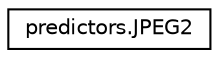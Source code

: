 digraph "Graphical Class Hierarchy"
{
  edge [fontname="Helvetica",fontsize="10",labelfontname="Helvetica",labelfontsize="10"];
  node [fontname="Helvetica",fontsize="10",shape=record];
  rankdir="LR";
  Node0 [label="predictors.JPEG2",height=0.2,width=0.4,color="black", fillcolor="white", style="filled",URL="$classpredictors_1_1JPEG2.html"];
}
